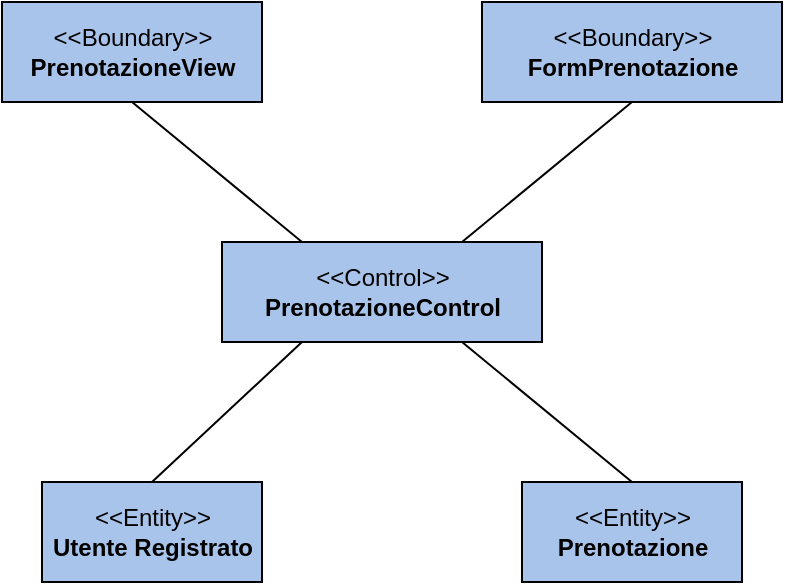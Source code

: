 <mxfile version="13.9.6" type="device"><diagram name="Page-1" id="929967ad-93f9-6ef4-fab6-5d389245f69c"><mxGraphModel dx="1422" dy="791" grid="1" gridSize="10" guides="1" tooltips="1" connect="1" arrows="1" fold="1" page="1" pageScale="1.5" pageWidth="1169" pageHeight="826" background="none" math="0" shadow="0"><root><mxCell id="0" style=";html=1;"/><mxCell id="1" style=";html=1;" parent="0"/><mxCell id="qwX3oTCfdqMI3JBmAdr7-1" value="&amp;lt;&amp;lt;Entity&amp;gt;&amp;gt;&lt;br&gt;&lt;b&gt;Utente Registrato&lt;br&gt;&lt;/b&gt;" style="html=1;fillColor=#A9C4EB;" vertex="1" parent="1"><mxGeometry x="370" y="470" width="110" height="50" as="geometry"/></mxCell><mxCell id="qwX3oTCfdqMI3JBmAdr7-7" value="&amp;lt;&amp;lt;Boundary&amp;gt;&amp;gt;&lt;br&gt;&lt;b&gt;FormPrenotazione&lt;br&gt;&lt;/b&gt;" style="html=1;fillColor=#A9C4EB;" vertex="1" parent="1"><mxGeometry x="590" y="230" width="150" height="50" as="geometry"/></mxCell><mxCell id="qwX3oTCfdqMI3JBmAdr7-8" value="&amp;lt;&amp;lt;Boundary&amp;gt;&amp;gt;&lt;br&gt;&lt;b&gt;PrenotazioneView&lt;br&gt;&lt;/b&gt;" style="html=1;fillColor=#A9C4EB;" vertex="1" parent="1"><mxGeometry x="350" y="230" width="130" height="50" as="geometry"/></mxCell><mxCell id="qwX3oTCfdqMI3JBmAdr7-9" value="&amp;lt;&amp;lt;Control&amp;gt;&amp;gt;&lt;br&gt;&lt;b&gt;PrenotazioneControl&lt;br&gt;&lt;/b&gt;" style="html=1;fillColor=#A9C4EB;" vertex="1" parent="1"><mxGeometry x="460" y="350" width="160" height="50" as="geometry"/></mxCell><mxCell id="qwX3oTCfdqMI3JBmAdr7-11" value="" style="endArrow=none;html=1;entryX=0.5;entryY=1;entryDx=0;entryDy=0;exitX=0.25;exitY=0;exitDx=0;exitDy=0;" edge="1" parent="1" source="qwX3oTCfdqMI3JBmAdr7-9" target="qwX3oTCfdqMI3JBmAdr7-8"><mxGeometry width="50" height="50" relative="1" as="geometry"><mxPoint x="680" y="420" as="sourcePoint"/><mxPoint x="730" y="370" as="targetPoint"/></mxGeometry></mxCell><mxCell id="qwX3oTCfdqMI3JBmAdr7-12" value="" style="endArrow=none;html=1;entryX=0.5;entryY=1;entryDx=0;entryDy=0;exitX=0.75;exitY=0;exitDx=0;exitDy=0;" edge="1" parent="1" source="qwX3oTCfdqMI3JBmAdr7-9" target="qwX3oTCfdqMI3JBmAdr7-7"><mxGeometry width="50" height="50" relative="1" as="geometry"><mxPoint x="795" y="380" as="sourcePoint"/><mxPoint x="670" y="310" as="targetPoint"/></mxGeometry></mxCell><mxCell id="qwX3oTCfdqMI3JBmAdr7-13" value="" style="endArrow=none;html=1;entryX=0.25;entryY=1;entryDx=0;entryDy=0;exitX=0.5;exitY=0;exitDx=0;exitDy=0;" edge="1" parent="1" source="qwX3oTCfdqMI3JBmAdr7-1" target="qwX3oTCfdqMI3JBmAdr7-9"><mxGeometry width="50" height="50" relative="1" as="geometry"><mxPoint x="630" y="460" as="sourcePoint"/><mxPoint x="545" y="390" as="targetPoint"/></mxGeometry></mxCell><mxCell id="qwX3oTCfdqMI3JBmAdr7-14" value="" style="endArrow=none;html=1;entryX=0.75;entryY=1;entryDx=0;entryDy=0;exitX=0.5;exitY=0;exitDx=0;exitDy=0;" edge="1" parent="1" source="qwX3oTCfdqMI3JBmAdr7-15" target="qwX3oTCfdqMI3JBmAdr7-9"><mxGeometry width="50" height="50" relative="1" as="geometry"><mxPoint x="660" y="460" as="sourcePoint"/><mxPoint x="575" y="390" as="targetPoint"/></mxGeometry></mxCell><mxCell id="qwX3oTCfdqMI3JBmAdr7-15" value="&amp;lt;&amp;lt;Entity&amp;gt;&amp;gt;&lt;br&gt;&lt;b&gt;Prenotazione&lt;br&gt;&lt;/b&gt;" style="html=1;fillColor=#A9C4EB;" vertex="1" parent="1"><mxGeometry x="610" y="470" width="110" height="50" as="geometry"/></mxCell></root></mxGraphModel></diagram></mxfile>